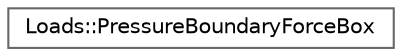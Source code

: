 digraph "Graphical Class Hierarchy"
{
 // LATEX_PDF_SIZE
  bgcolor="transparent";
  edge [fontname=Helvetica,fontsize=10,labelfontname=Helvetica,labelfontsize=10];
  node [fontname=Helvetica,fontsize=10,shape=box,height=0.2,width=0.4];
  rankdir="LR";
  Node0 [id="Node000000",label="Loads::PressureBoundaryForceBox",height=0.2,width=0.4,color="grey40", fillcolor="white", style="filled",URL="$structLoads_1_1PressureBoundaryForceBox.html",tooltip="Structure to represent a boundary force in fluid due the action of the pressure."];
}
